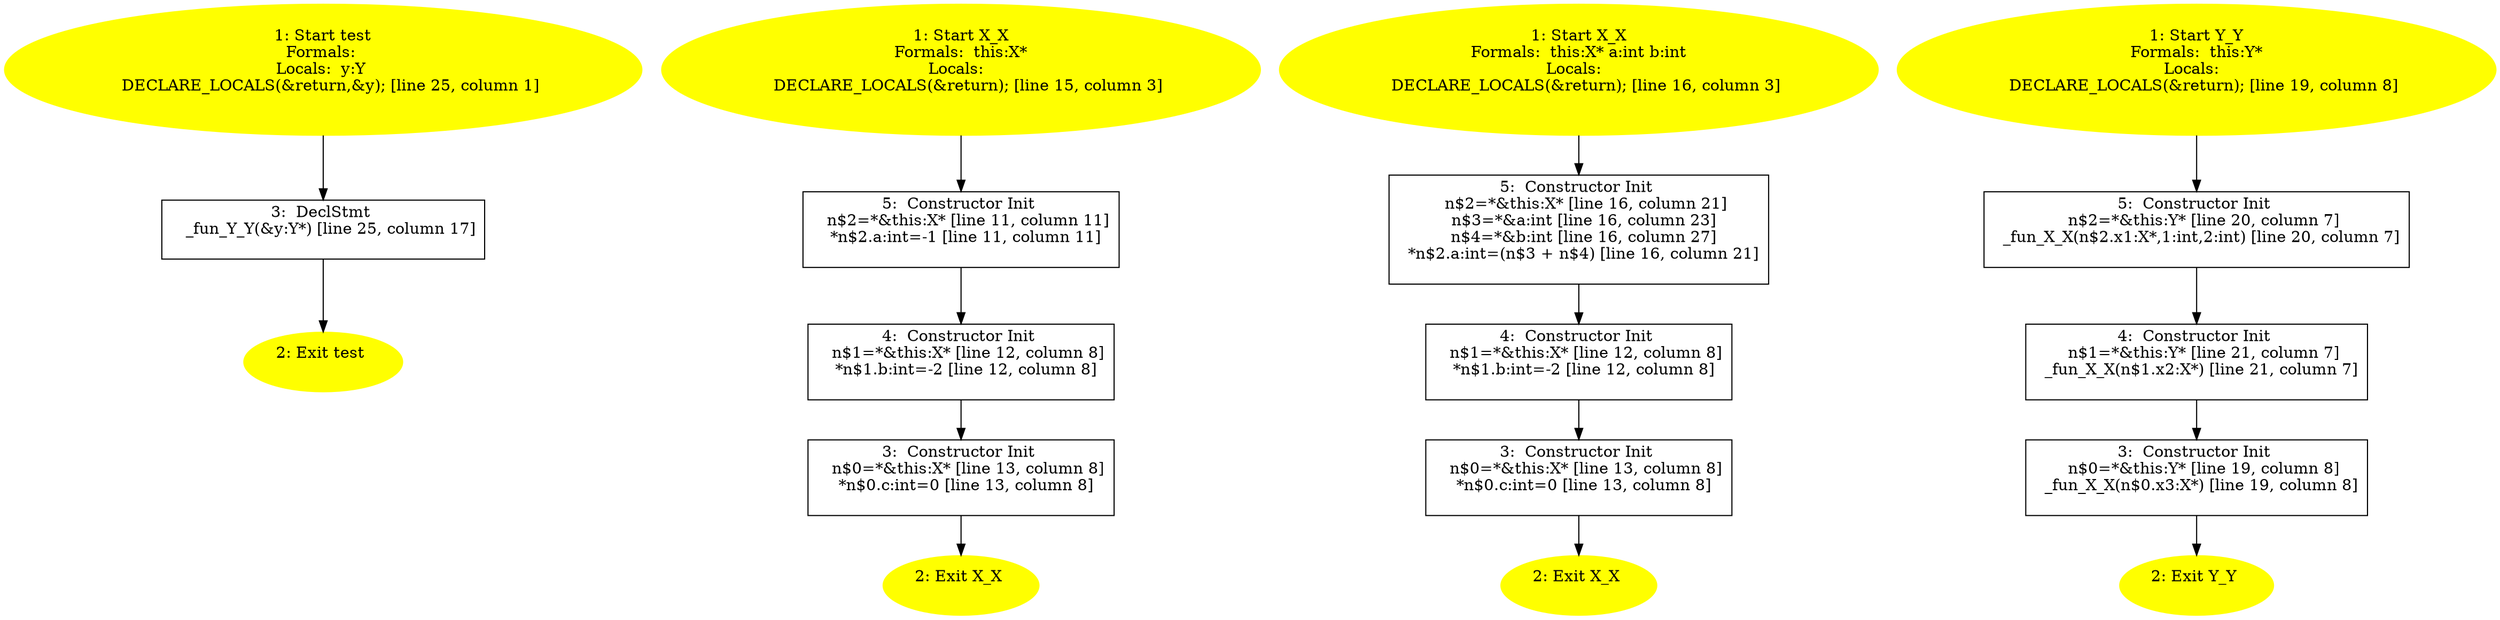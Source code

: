 /* @generated */
digraph iCFG {
"test#18241244337164948030.afc14f193ad97442f67ac7183be789bc_1" [label="1: Start test\nFormals: \nLocals:  y:Y \n   DECLARE_LOCALS(&return,&y); [line 25, column 1]\n " color=yellow style=filled]
	

	 "test#18241244337164948030.afc14f193ad97442f67ac7183be789bc_1" -> "test#18241244337164948030.afc14f193ad97442f67ac7183be789bc_3" ;
"test#18241244337164948030.afc14f193ad97442f67ac7183be789bc_2" [label="2: Exit test \n  " color=yellow style=filled]
	

"test#18241244337164948030.afc14f193ad97442f67ac7183be789bc_3" [label="3:  DeclStmt \n   _fun_Y_Y(&y:Y*) [line 25, column 17]\n " shape="box"]
	

	 "test#18241244337164948030.afc14f193ad97442f67ac7183be789bc_3" -> "test#18241244337164948030.afc14f193ad97442f67ac7183be789bc_2" ;
"X#X#{4951618003533511344}.a6c75b361b5e04dddb518f7e116a9ca2_1" [label="1: Start X_X\nFormals:  this:X*\nLocals:  \n   DECLARE_LOCALS(&return); [line 15, column 3]\n " color=yellow style=filled]
	

	 "X#X#{4951618003533511344}.a6c75b361b5e04dddb518f7e116a9ca2_1" -> "X#X#{4951618003533511344}.a6c75b361b5e04dddb518f7e116a9ca2_5" ;
"X#X#{4951618003533511344}.a6c75b361b5e04dddb518f7e116a9ca2_2" [label="2: Exit X_X \n  " color=yellow style=filled]
	

"X#X#{4951618003533511344}.a6c75b361b5e04dddb518f7e116a9ca2_3" [label="3:  Constructor Init \n   n$0=*&this:X* [line 13, column 8]\n  *n$0.c:int=0 [line 13, column 8]\n " shape="box"]
	

	 "X#X#{4951618003533511344}.a6c75b361b5e04dddb518f7e116a9ca2_3" -> "X#X#{4951618003533511344}.a6c75b361b5e04dddb518f7e116a9ca2_2" ;
"X#X#{4951618003533511344}.a6c75b361b5e04dddb518f7e116a9ca2_4" [label="4:  Constructor Init \n   n$1=*&this:X* [line 12, column 8]\n  *n$1.b:int=-2 [line 12, column 8]\n " shape="box"]
	

	 "X#X#{4951618003533511344}.a6c75b361b5e04dddb518f7e116a9ca2_4" -> "X#X#{4951618003533511344}.a6c75b361b5e04dddb518f7e116a9ca2_3" ;
"X#X#{4951618003533511344}.a6c75b361b5e04dddb518f7e116a9ca2_5" [label="5:  Constructor Init \n   n$2=*&this:X* [line 11, column 11]\n  *n$2.a:int=-1 [line 11, column 11]\n " shape="box"]
	

	 "X#X#{4951618003533511344}.a6c75b361b5e04dddb518f7e116a9ca2_5" -> "X#X#{4951618003533511344}.a6c75b361b5e04dddb518f7e116a9ca2_4" ;
"X#X#{14939599560045044604}.b28c8e2a1dd7783932fc838d8413f387_1" [label="1: Start X_X\nFormals:  this:X* a:int b:int\nLocals:  \n   DECLARE_LOCALS(&return); [line 16, column 3]\n " color=yellow style=filled]
	

	 "X#X#{14939599560045044604}.b28c8e2a1dd7783932fc838d8413f387_1" -> "X#X#{14939599560045044604}.b28c8e2a1dd7783932fc838d8413f387_5" ;
"X#X#{14939599560045044604}.b28c8e2a1dd7783932fc838d8413f387_2" [label="2: Exit X_X \n  " color=yellow style=filled]
	

"X#X#{14939599560045044604}.b28c8e2a1dd7783932fc838d8413f387_3" [label="3:  Constructor Init \n   n$0=*&this:X* [line 13, column 8]\n  *n$0.c:int=0 [line 13, column 8]\n " shape="box"]
	

	 "X#X#{14939599560045044604}.b28c8e2a1dd7783932fc838d8413f387_3" -> "X#X#{14939599560045044604}.b28c8e2a1dd7783932fc838d8413f387_2" ;
"X#X#{14939599560045044604}.b28c8e2a1dd7783932fc838d8413f387_4" [label="4:  Constructor Init \n   n$1=*&this:X* [line 12, column 8]\n  *n$1.b:int=-2 [line 12, column 8]\n " shape="box"]
	

	 "X#X#{14939599560045044604}.b28c8e2a1dd7783932fc838d8413f387_4" -> "X#X#{14939599560045044604}.b28c8e2a1dd7783932fc838d8413f387_3" ;
"X#X#{14939599560045044604}.b28c8e2a1dd7783932fc838d8413f387_5" [label="5:  Constructor Init \n   n$2=*&this:X* [line 16, column 21]\n  n$3=*&a:int [line 16, column 23]\n  n$4=*&b:int [line 16, column 27]\n  *n$2.a:int=(n$3 + n$4) [line 16, column 21]\n " shape="box"]
	

	 "X#X#{14939599560045044604}.b28c8e2a1dd7783932fc838d8413f387_5" -> "X#X#{14939599560045044604}.b28c8e2a1dd7783932fc838d8413f387_4" ;
"Y#Y#{14898916407379161639}.007f922d3b4cc65335a37959ae6b89f8_1" [label="1: Start Y_Y\nFormals:  this:Y*\nLocals:  \n   DECLARE_LOCALS(&return); [line 19, column 8]\n " color=yellow style=filled]
	

	 "Y#Y#{14898916407379161639}.007f922d3b4cc65335a37959ae6b89f8_1" -> "Y#Y#{14898916407379161639}.007f922d3b4cc65335a37959ae6b89f8_5" ;
"Y#Y#{14898916407379161639}.007f922d3b4cc65335a37959ae6b89f8_2" [label="2: Exit Y_Y \n  " color=yellow style=filled]
	

"Y#Y#{14898916407379161639}.007f922d3b4cc65335a37959ae6b89f8_3" [label="3:  Constructor Init \n   n$0=*&this:Y* [line 19, column 8]\n  _fun_X_X(n$0.x3:X*) [line 19, column 8]\n " shape="box"]
	

	 "Y#Y#{14898916407379161639}.007f922d3b4cc65335a37959ae6b89f8_3" -> "Y#Y#{14898916407379161639}.007f922d3b4cc65335a37959ae6b89f8_2" ;
"Y#Y#{14898916407379161639}.007f922d3b4cc65335a37959ae6b89f8_4" [label="4:  Constructor Init \n   n$1=*&this:Y* [line 21, column 7]\n  _fun_X_X(n$1.x2:X*) [line 21, column 7]\n " shape="box"]
	

	 "Y#Y#{14898916407379161639}.007f922d3b4cc65335a37959ae6b89f8_4" -> "Y#Y#{14898916407379161639}.007f922d3b4cc65335a37959ae6b89f8_3" ;
"Y#Y#{14898916407379161639}.007f922d3b4cc65335a37959ae6b89f8_5" [label="5:  Constructor Init \n   n$2=*&this:Y* [line 20, column 7]\n  _fun_X_X(n$2.x1:X*,1:int,2:int) [line 20, column 7]\n " shape="box"]
	

	 "Y#Y#{14898916407379161639}.007f922d3b4cc65335a37959ae6b89f8_5" -> "Y#Y#{14898916407379161639}.007f922d3b4cc65335a37959ae6b89f8_4" ;
}
